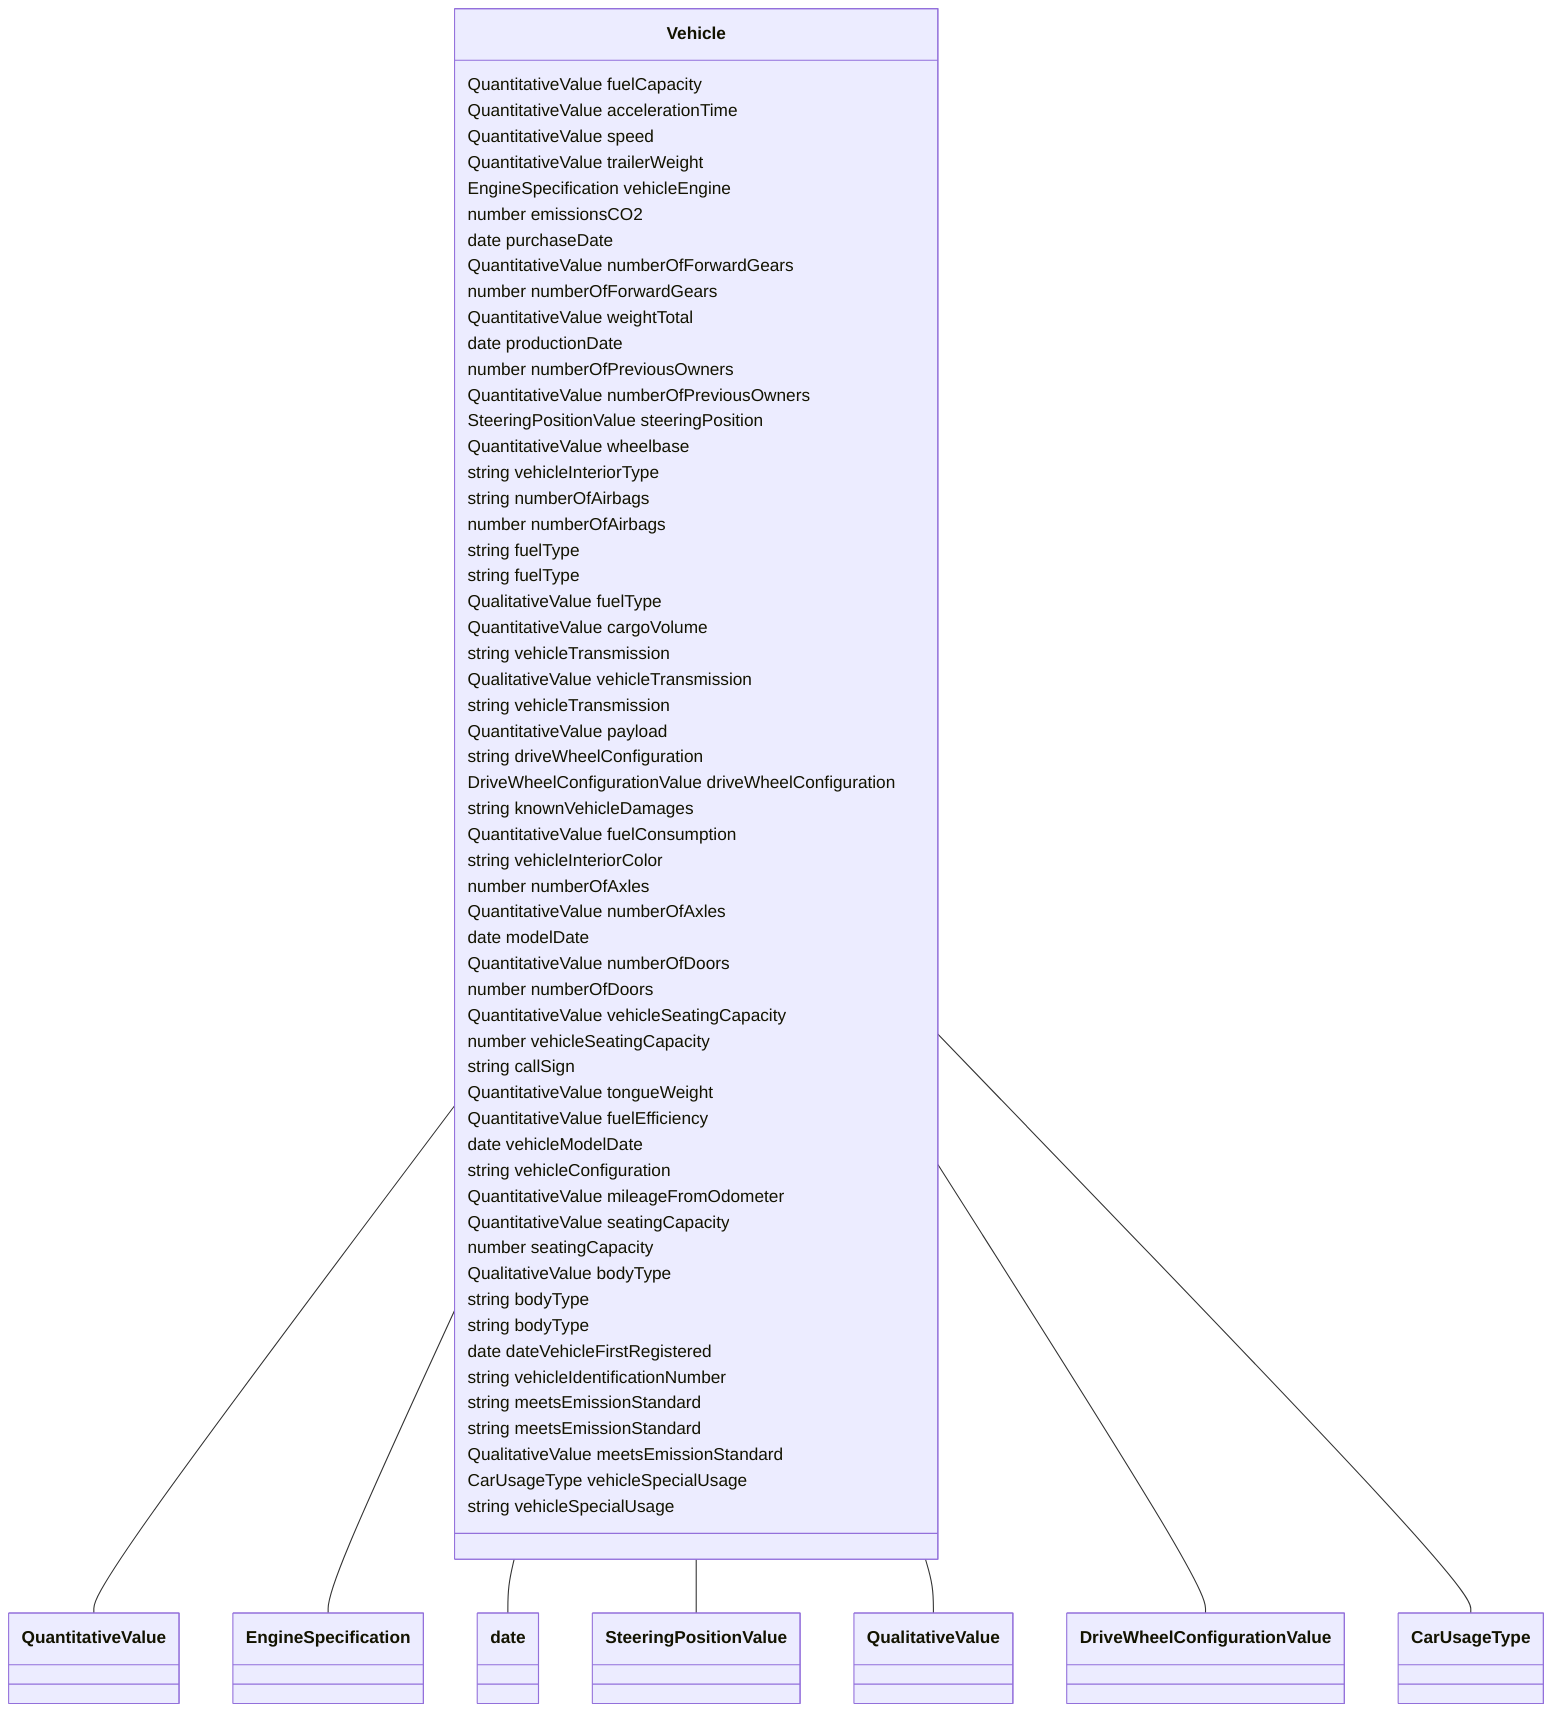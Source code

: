classDiagram
  Vehicle -- QuantitativeValue
  Vehicle -- EngineSpecification
  Vehicle -- date
  Vehicle -- SteeringPositionValue
  Vehicle -- QualitativeValue
  Vehicle -- DriveWheelConfigurationValue
  Vehicle -- CarUsageType


class Vehicle {

  QuantitativeValue fuelCapacity
  QuantitativeValue accelerationTime
  QuantitativeValue speed
  QuantitativeValue trailerWeight
  EngineSpecification vehicleEngine
  number emissionsCO2
  date purchaseDate
  QuantitativeValue numberOfForwardGears
  number numberOfForwardGears
  QuantitativeValue weightTotal
  date productionDate
  number numberOfPreviousOwners
  QuantitativeValue numberOfPreviousOwners
  SteeringPositionValue steeringPosition
  QuantitativeValue wheelbase
  string vehicleInteriorType
  string numberOfAirbags
  number numberOfAirbags
  string fuelType
  string fuelType
  QualitativeValue fuelType
  QuantitativeValue cargoVolume
  string vehicleTransmission
  QualitativeValue vehicleTransmission
  string vehicleTransmission
  QuantitativeValue payload
  string driveWheelConfiguration
  DriveWheelConfigurationValue driveWheelConfiguration
  string knownVehicleDamages
  QuantitativeValue fuelConsumption
  string vehicleInteriorColor
  number numberOfAxles
  QuantitativeValue numberOfAxles
  date modelDate
  QuantitativeValue numberOfDoors
  number numberOfDoors
  QuantitativeValue vehicleSeatingCapacity
  number vehicleSeatingCapacity
  string callSign
  QuantitativeValue tongueWeight
  QuantitativeValue fuelEfficiency
  date vehicleModelDate
  string vehicleConfiguration
  QuantitativeValue mileageFromOdometer
  QuantitativeValue seatingCapacity
  number seatingCapacity
  QualitativeValue bodyType
  string bodyType
  string bodyType
  date dateVehicleFirstRegistered
  string vehicleIdentificationNumber
  string meetsEmissionStandard
  string meetsEmissionStandard
  QualitativeValue meetsEmissionStandard
  CarUsageType vehicleSpecialUsage
  string vehicleSpecialUsage

 }